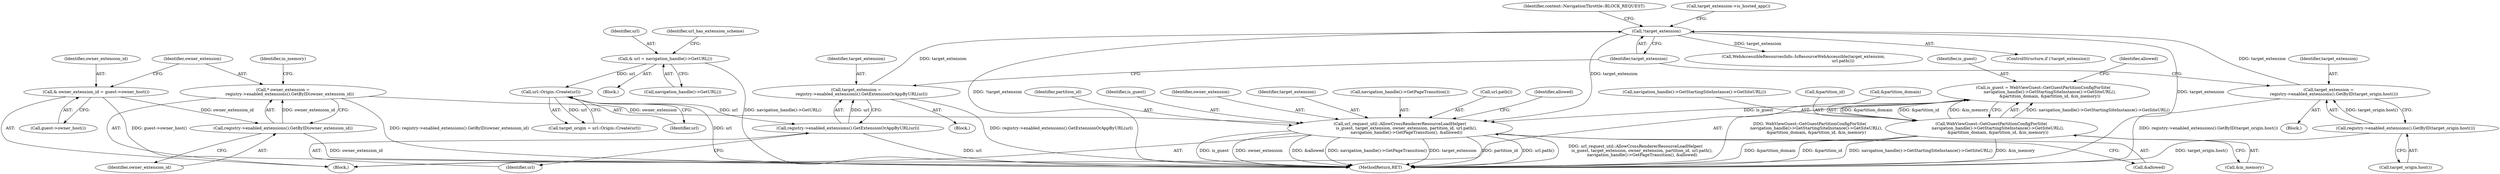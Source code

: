 digraph "0_Chrome_7614790c80996d32a28218f4d1605b0908e9ddf6@pointer" {
"1000263" [label="(Call,url_request_util::AllowCrossRendererResourceLoadHelper(\n          is_guest, target_extension, owner_extension, partition_id, url.path(),\n          navigation_handle()->GetPageTransition(), &allowed))"];
"1000249" [label="(Call,is_guest = WebViewGuest::GetGuestPartitionConfigForSite(\n          navigation_handle()->GetStartingSiteInstance()->GetSiteURL(),\n          &partition_domain, &partition_id, &in_memory))"];
"1000251" [label="(Call,WebViewGuest::GetGuestPartitionConfigForSite(\n          navigation_handle()->GetStartingSiteInstance()->GetSiteURL(),\n          &partition_domain, &partition_id, &in_memory))"];
"1000164" [label="(Call,!target_extension)"];
"1000141" [label="(Call,target_extension =\n        registry->enabled_extensions().GetExtensionOrAppByURL(url))"];
"1000143" [label="(Call,registry->enabled_extensions().GetExtensionOrAppByURL(url))"];
"1000132" [label="(Call,url::Origin::Create(url))"];
"1000121" [label="(Call,& url = navigation_handle()->GetURL())"];
"1000155" [label="(Call,target_extension =\n        registry->enabled_extensions().GetByID(target_origin.host()))"];
"1000157" [label="(Call,registry->enabled_extensions().GetByID(target_origin.host()))"];
"1000238" [label="(Call,* owner_extension =\n          registry->enabled_extensions().GetByID(owner_extension_id))"];
"1000240" [label="(Call,registry->enabled_extensions().GetByID(owner_extension_id))"];
"1000234" [label="(Call,& owner_extension_id = guest->owner_host())"];
"1000348" [label="(MethodReturn,RET)"];
"1000326" [label="(Call,WebAccessibleResourcesInfo::IsResourceWebAccessible(target_extension,\n                                                             url.path()))"];
"1000126" [label="(Identifier,url_has_extension_scheme)"];
"1000250" [label="(Identifier,is_guest)"];
"1000122" [label="(Identifier,url)"];
"1000267" [label="(Identifier,partition_id)"];
"1000246" [label="(Identifier,in_memory)"];
"1000257" [label="(Call,&in_memory)"];
"1000232" [label="(Block,)"];
"1000252" [label="(Call,navigation_handle()->GetStartingSiteInstance()->GetSiteURL())"];
"1000143" [label="(Call,registry->enabled_extensions().GetExtensionOrAppByURL(url))"];
"1000270" [label="(Call,&allowed)"];
"1000130" [label="(Call,target_origin = url::Origin::Create(url))"];
"1000249" [label="(Call,is_guest = WebViewGuest::GetGuestPartitionConfigForSite(\n          navigation_handle()->GetStartingSiteInstance()->GetSiteURL(),\n          &partition_domain, &partition_id, &in_memory))"];
"1000155" [label="(Call,target_extension =\n        registry->enabled_extensions().GetByID(target_origin.host()))"];
"1000157" [label="(Call,registry->enabled_extensions().GetByID(target_origin.host()))"];
"1000141" [label="(Call,target_extension =\n        registry->enabled_extensions().GetExtensionOrAppByURL(url))"];
"1000140" [label="(Block,)"];
"1000165" [label="(Identifier,target_extension)"];
"1000251" [label="(Call,WebViewGuest::GetGuestPartitionConfigForSite(\n          navigation_handle()->GetStartingSiteInstance()->GetSiteURL(),\n          &partition_domain, &partition_id, &in_memory))"];
"1000142" [label="(Identifier,target_extension)"];
"1000164" [label="(Call,!target_extension)"];
"1000156" [label="(Identifier,target_extension)"];
"1000108" [label="(Block,)"];
"1000264" [label="(Identifier,is_guest)"];
"1000133" [label="(Identifier,url)"];
"1000240" [label="(Call,registry->enabled_extensions().GetByID(owner_extension_id))"];
"1000266" [label="(Identifier,owner_extension)"];
"1000265" [label="(Identifier,target_extension)"];
"1000255" [label="(Call,&partition_id)"];
"1000168" [label="(Identifier,content::NavigationThrottle::BLOCK_REQUEST)"];
"1000163" [label="(ControlStructure,if (!target_extension))"];
"1000235" [label="(Identifier,owner_extension_id)"];
"1000269" [label="(Call,navigation_handle()->GetPageTransition())"];
"1000241" [label="(Identifier,owner_extension_id)"];
"1000253" [label="(Call,&partition_domain)"];
"1000238" [label="(Call,* owner_extension =\n          registry->enabled_extensions().GetByID(owner_extension_id))"];
"1000268" [label="(Call,url.path())"];
"1000263" [label="(Call,url_request_util::AllowCrossRendererResourceLoadHelper(\n          is_guest, target_extension, owner_extension, partition_id, url.path(),\n          navigation_handle()->GetPageTransition(), &allowed))"];
"1000274" [label="(Identifier,allowed)"];
"1000170" [label="(Call,target_extension->is_hosted_app())"];
"1000261" [label="(Identifier,allowed)"];
"1000132" [label="(Call,url::Origin::Create(url))"];
"1000234" [label="(Call,& owner_extension_id = guest->owner_host())"];
"1000150" [label="(Block,)"];
"1000158" [label="(Call,target_origin.host())"];
"1000236" [label="(Call,guest->owner_host())"];
"1000121" [label="(Call,& url = navigation_handle()->GetURL())"];
"1000239" [label="(Identifier,owner_extension)"];
"1000123" [label="(Call,navigation_handle()->GetURL())"];
"1000144" [label="(Identifier,url)"];
"1000263" -> "1000232"  [label="AST: "];
"1000263" -> "1000270"  [label="CFG: "];
"1000264" -> "1000263"  [label="AST: "];
"1000265" -> "1000263"  [label="AST: "];
"1000266" -> "1000263"  [label="AST: "];
"1000267" -> "1000263"  [label="AST: "];
"1000268" -> "1000263"  [label="AST: "];
"1000269" -> "1000263"  [label="AST: "];
"1000270" -> "1000263"  [label="AST: "];
"1000274" -> "1000263"  [label="CFG: "];
"1000263" -> "1000348"  [label="DDG: navigation_handle()->GetPageTransition()"];
"1000263" -> "1000348"  [label="DDG: target_extension"];
"1000263" -> "1000348"  [label="DDG: partition_id"];
"1000263" -> "1000348"  [label="DDG: url.path()"];
"1000263" -> "1000348"  [label="DDG: url_request_util::AllowCrossRendererResourceLoadHelper(\n          is_guest, target_extension, owner_extension, partition_id, url.path(),\n          navigation_handle()->GetPageTransition(), &allowed)"];
"1000263" -> "1000348"  [label="DDG: is_guest"];
"1000263" -> "1000348"  [label="DDG: owner_extension"];
"1000263" -> "1000348"  [label="DDG: &allowed"];
"1000249" -> "1000263"  [label="DDG: is_guest"];
"1000164" -> "1000263"  [label="DDG: target_extension"];
"1000238" -> "1000263"  [label="DDG: owner_extension"];
"1000249" -> "1000232"  [label="AST: "];
"1000249" -> "1000251"  [label="CFG: "];
"1000250" -> "1000249"  [label="AST: "];
"1000251" -> "1000249"  [label="AST: "];
"1000261" -> "1000249"  [label="CFG: "];
"1000249" -> "1000348"  [label="DDG: WebViewGuest::GetGuestPartitionConfigForSite(\n          navigation_handle()->GetStartingSiteInstance()->GetSiteURL(),\n          &partition_domain, &partition_id, &in_memory)"];
"1000251" -> "1000249"  [label="DDG: navigation_handle()->GetStartingSiteInstance()->GetSiteURL()"];
"1000251" -> "1000249"  [label="DDG: &partition_domain"];
"1000251" -> "1000249"  [label="DDG: &partition_id"];
"1000251" -> "1000249"  [label="DDG: &in_memory"];
"1000251" -> "1000257"  [label="CFG: "];
"1000252" -> "1000251"  [label="AST: "];
"1000253" -> "1000251"  [label="AST: "];
"1000255" -> "1000251"  [label="AST: "];
"1000257" -> "1000251"  [label="AST: "];
"1000251" -> "1000348"  [label="DDG: &partition_domain"];
"1000251" -> "1000348"  [label="DDG: &partition_id"];
"1000251" -> "1000348"  [label="DDG: navigation_handle()->GetStartingSiteInstance()->GetSiteURL()"];
"1000251" -> "1000348"  [label="DDG: &in_memory"];
"1000164" -> "1000163"  [label="AST: "];
"1000164" -> "1000165"  [label="CFG: "];
"1000165" -> "1000164"  [label="AST: "];
"1000168" -> "1000164"  [label="CFG: "];
"1000170" -> "1000164"  [label="CFG: "];
"1000164" -> "1000348"  [label="DDG: !target_extension"];
"1000164" -> "1000348"  [label="DDG: target_extension"];
"1000141" -> "1000164"  [label="DDG: target_extension"];
"1000155" -> "1000164"  [label="DDG: target_extension"];
"1000164" -> "1000326"  [label="DDG: target_extension"];
"1000141" -> "1000140"  [label="AST: "];
"1000141" -> "1000143"  [label="CFG: "];
"1000142" -> "1000141"  [label="AST: "];
"1000143" -> "1000141"  [label="AST: "];
"1000165" -> "1000141"  [label="CFG: "];
"1000141" -> "1000348"  [label="DDG: registry->enabled_extensions().GetExtensionOrAppByURL(url)"];
"1000143" -> "1000141"  [label="DDG: url"];
"1000143" -> "1000144"  [label="CFG: "];
"1000144" -> "1000143"  [label="AST: "];
"1000143" -> "1000348"  [label="DDG: url"];
"1000132" -> "1000143"  [label="DDG: url"];
"1000132" -> "1000130"  [label="AST: "];
"1000132" -> "1000133"  [label="CFG: "];
"1000133" -> "1000132"  [label="AST: "];
"1000130" -> "1000132"  [label="CFG: "];
"1000132" -> "1000348"  [label="DDG: url"];
"1000132" -> "1000130"  [label="DDG: url"];
"1000121" -> "1000132"  [label="DDG: url"];
"1000121" -> "1000108"  [label="AST: "];
"1000121" -> "1000123"  [label="CFG: "];
"1000122" -> "1000121"  [label="AST: "];
"1000123" -> "1000121"  [label="AST: "];
"1000126" -> "1000121"  [label="CFG: "];
"1000121" -> "1000348"  [label="DDG: navigation_handle()->GetURL()"];
"1000155" -> "1000150"  [label="AST: "];
"1000155" -> "1000157"  [label="CFG: "];
"1000156" -> "1000155"  [label="AST: "];
"1000157" -> "1000155"  [label="AST: "];
"1000165" -> "1000155"  [label="CFG: "];
"1000155" -> "1000348"  [label="DDG: registry->enabled_extensions().GetByID(target_origin.host())"];
"1000157" -> "1000155"  [label="DDG: target_origin.host()"];
"1000157" -> "1000158"  [label="CFG: "];
"1000158" -> "1000157"  [label="AST: "];
"1000157" -> "1000348"  [label="DDG: target_origin.host()"];
"1000238" -> "1000232"  [label="AST: "];
"1000238" -> "1000240"  [label="CFG: "];
"1000239" -> "1000238"  [label="AST: "];
"1000240" -> "1000238"  [label="AST: "];
"1000246" -> "1000238"  [label="CFG: "];
"1000238" -> "1000348"  [label="DDG: registry->enabled_extensions().GetByID(owner_extension_id)"];
"1000240" -> "1000238"  [label="DDG: owner_extension_id"];
"1000240" -> "1000241"  [label="CFG: "];
"1000241" -> "1000240"  [label="AST: "];
"1000240" -> "1000348"  [label="DDG: owner_extension_id"];
"1000234" -> "1000240"  [label="DDG: owner_extension_id"];
"1000234" -> "1000232"  [label="AST: "];
"1000234" -> "1000236"  [label="CFG: "];
"1000235" -> "1000234"  [label="AST: "];
"1000236" -> "1000234"  [label="AST: "];
"1000239" -> "1000234"  [label="CFG: "];
"1000234" -> "1000348"  [label="DDG: guest->owner_host()"];
}
